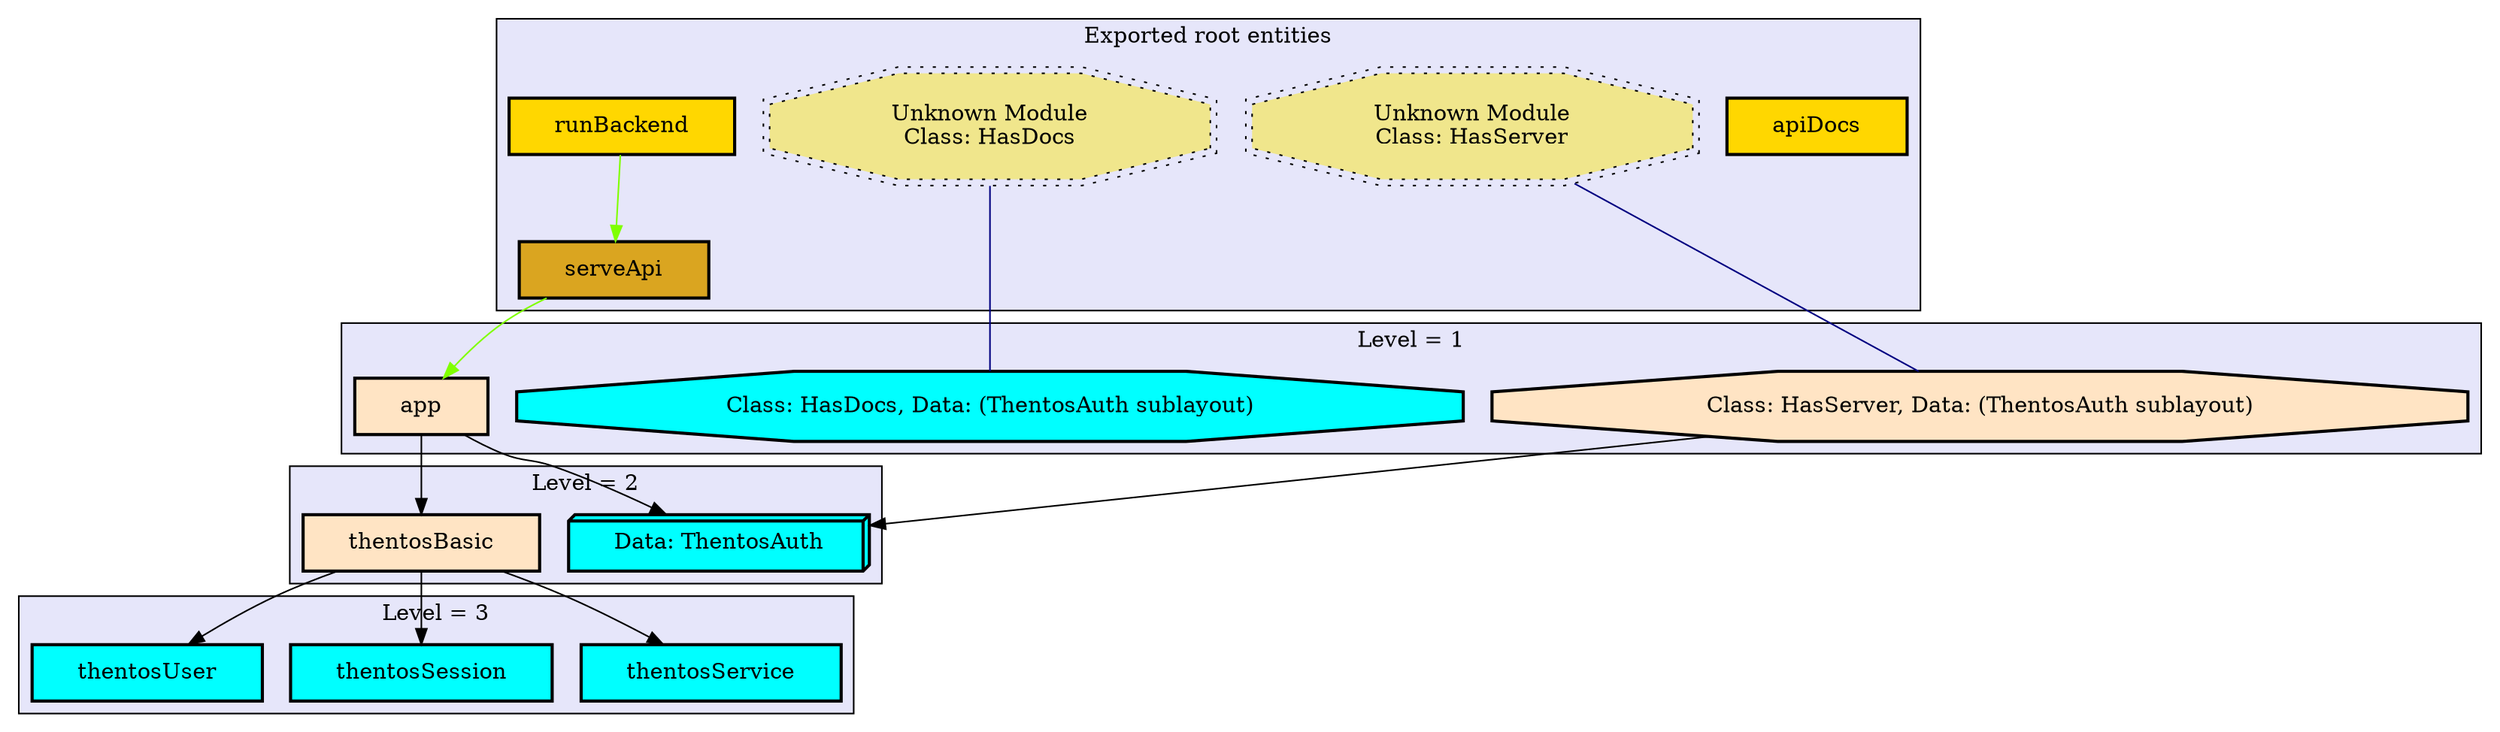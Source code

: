 digraph "Levels within Thentos.Backend.Api.Simple" {
    node [margin="0.4,0.1"
         ,style=filled];
    subgraph cluster_0 {
        graph [label="Exported root entities"
              ,style=filled
              ,fillcolor=lavender];
        2 [label=apiDocs
          ,shape=box
          ,fillcolor=gold
          ,style="filled,bold"];
        6 [label=runBackend
          ,shape=box
          ,fillcolor=gold
          ,style="filled,bold"];
        7 [label=serveApi
          ,shape=box
          ,fillcolor=goldenrod
          ,style="filled,bold"];
        12 [label="Unknown Module\nClass: HasDocs"
           ,shape=doubleoctagon
           ,fillcolor=khaki
           ,style="filled,dotted"];
        13 [label="Unknown Module\nClass: HasServer"
           ,shape=doubleoctagon
           ,fillcolor=khaki
           ,style="filled,dotted"];
    }
    subgraph cluster_1 {
        graph [label="Level = 1"
              ,style=filled
              ,fillcolor=lavender];
        3 [label=app
          ,shape=box
          ,fillcolor=bisque
          ,style="filled,bold"];
        4 [label="Class: HasDocs, Data: (ThentosAuth sublayout)"
          ,shape=octagon
          ,fillcolor=cyan
          ,style="filled,bold"];
        5 [label="Class: HasServer, Data: (ThentosAuth sublayout)"
          ,shape=octagon
          ,fillcolor=bisque
          ,style="filled,bold"];
    }
    subgraph cluster_2 {
        graph [label="Level = 2"
              ,style=filled
              ,fillcolor=lavender];
        1 [label="Data: ThentosAuth"
          ,shape=box3d
          ,fillcolor=cyan
          ,style="filled,bold"];
        8 [label=thentosBasic
          ,shape=box
          ,fillcolor=bisque
          ,style="filled,bold"];
    }
    subgraph cluster_3 {
        graph [label="Level = 3"
              ,style=filled
              ,fillcolor=lavender];
        9 [label=thentosService
          ,shape=box
          ,fillcolor=cyan
          ,style="filled,bold"];
        10 [label=thentosSession
           ,shape=box
           ,fillcolor=cyan
           ,style="filled,bold"];
        11 [label=thentosUser
           ,shape=box
           ,fillcolor=cyan
           ,style="filled,bold"];
    }
    3 -> 1 [penwidth=1,color=black];
    3 -> 8 [penwidth=1,color=black];
    5 -> 1 [penwidth=1,color=black];
    6 -> 7 [penwidth=1
           ,color=chartreuse];
    7 -> 3 [penwidth=1
           ,color=chartreuse];
    8 -> 9 [penwidth=1,color=black];
    8 -> 10 [penwidth=1
            ,color=black];
    8 -> 11 [penwidth=1
            ,color=black];
    12 -> 4 [penwidth=1
            ,color=navy
            ,dir=none];
    13 -> 5 [penwidth=1
            ,color=navy
            ,dir=none];
}
